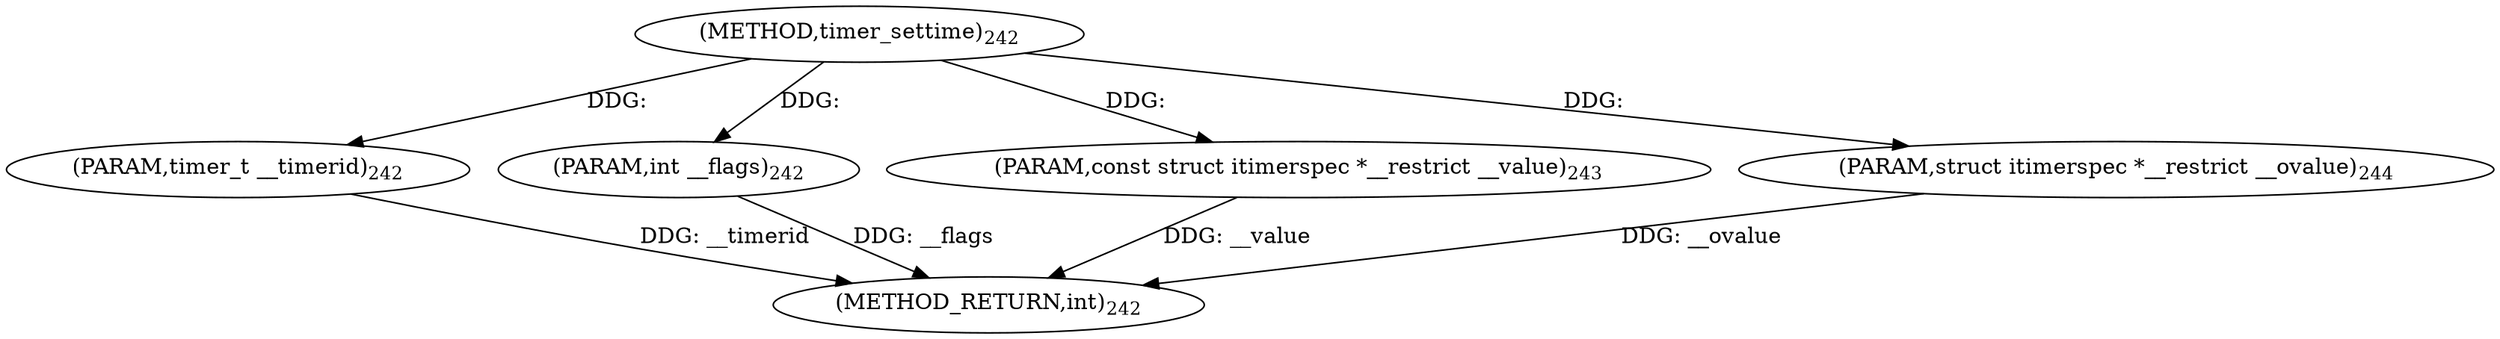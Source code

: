 digraph "timer_settime" {  
"8006" [label = <(METHOD,timer_settime)<SUB>242</SUB>> ]
"8011" [label = <(METHOD_RETURN,int)<SUB>242</SUB>> ]
"8007" [label = <(PARAM,timer_t __timerid)<SUB>242</SUB>> ]
"8008" [label = <(PARAM,int __flags)<SUB>242</SUB>> ]
"8009" [label = <(PARAM,const struct itimerspec *__restrict __value)<SUB>243</SUB>> ]
"8010" [label = <(PARAM,struct itimerspec *__restrict __ovalue)<SUB>244</SUB>> ]
  "8007" -> "8011"  [ label = "DDG: __timerid"] 
  "8008" -> "8011"  [ label = "DDG: __flags"] 
  "8009" -> "8011"  [ label = "DDG: __value"] 
  "8010" -> "8011"  [ label = "DDG: __ovalue"] 
  "8006" -> "8007"  [ label = "DDG: "] 
  "8006" -> "8008"  [ label = "DDG: "] 
  "8006" -> "8009"  [ label = "DDG: "] 
  "8006" -> "8010"  [ label = "DDG: "] 
}
